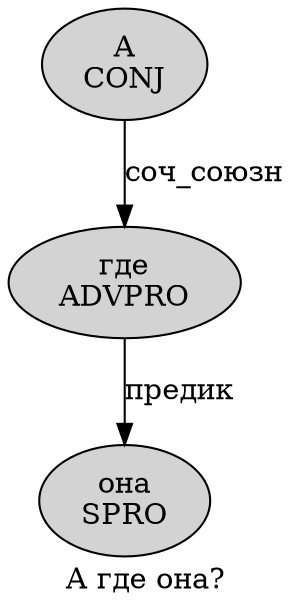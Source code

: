 digraph SENTENCE_3046 {
	graph [label="А где она?"]
	node [style=filled]
		0 [label="А
CONJ" color="" fillcolor=lightgray penwidth=1 shape=ellipse]
		1 [label="где
ADVPRO" color="" fillcolor=lightgray penwidth=1 shape=ellipse]
		2 [label="она
SPRO" color="" fillcolor=lightgray penwidth=1 shape=ellipse]
			0 -> 1 [label="соч_союзн"]
			1 -> 2 [label="предик"]
}